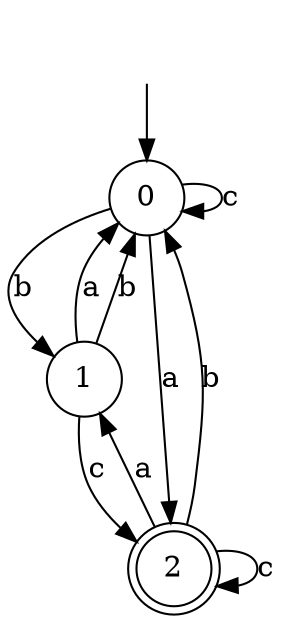 digraph g {
__start [label=""shape=none]
	0[shape="circle" label="0"]
	1[shape="circle" label="1"]
	2[shape="doublecircle" label="2"]
__start -> 0
	0->2 [label="a"]
	0->1 [label="b"]
	0->0 [label="c"]
	1->0 [label="a"]
	1->0 [label="b"]
	1->2 [label="c"]
	2->1 [label="a"]
	2->0 [label="b"]
	2->2 [label="c"]
}